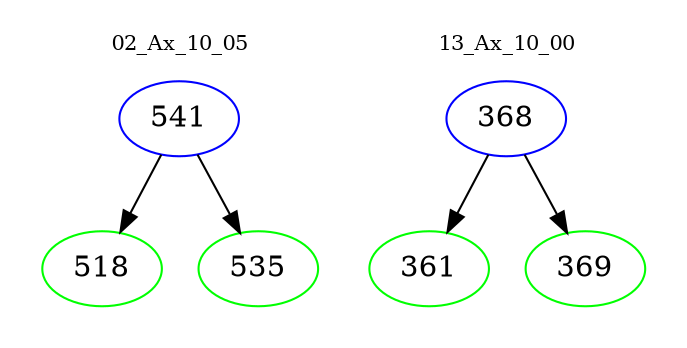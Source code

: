 digraph{
subgraph cluster_0 {
color = white
label = "02_Ax_10_05";
fontsize=10;
T0_541 [label="541", color="blue"]
T0_541 -> T0_518 [color="black"]
T0_518 [label="518", color="green"]
T0_541 -> T0_535 [color="black"]
T0_535 [label="535", color="green"]
}
subgraph cluster_1 {
color = white
label = "13_Ax_10_00";
fontsize=10;
T1_368 [label="368", color="blue"]
T1_368 -> T1_361 [color="black"]
T1_361 [label="361", color="green"]
T1_368 -> T1_369 [color="black"]
T1_369 [label="369", color="green"]
}
}
